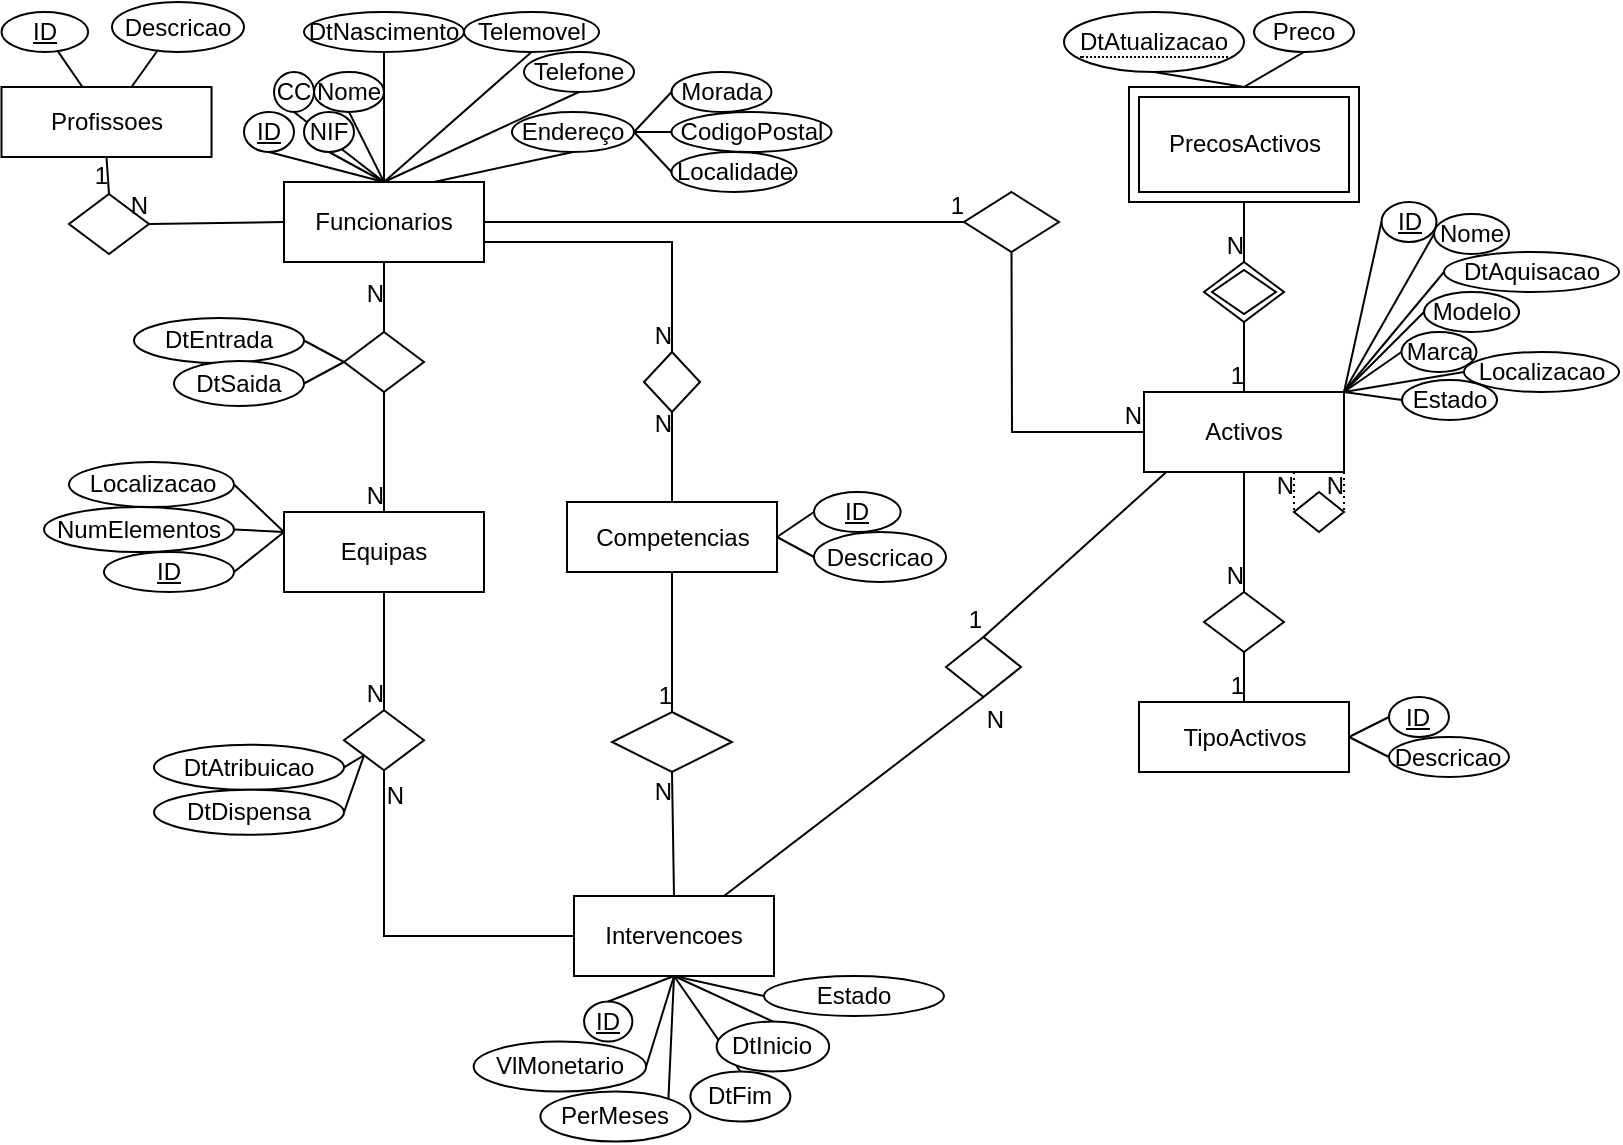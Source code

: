<mxfile>
    <diagram id="-QuaU2I3eOpg4E4MXZqt" name="Page-1">
        <mxGraphModel dx="1061" dy="722" grid="1" gridSize="10" guides="1" tooltips="1" connect="1" arrows="1" fold="1" page="1" pageScale="1" pageWidth="850" pageHeight="1100" math="0" shadow="0">
            <root>
                <mxCell id="0"/>
                <mxCell id="1" parent="0"/>
                <mxCell id="3rqoDeQiqfZfBrHeeUxg-1" value="PrecosActivos" style="shape=ext;margin=3;double=1;whiteSpace=wrap;html=1;align=center;" parent="1" vertex="1">
                    <mxGeometry x="582.5" y="57.5" width="115" height="57.5" as="geometry"/>
                </mxCell>
                <mxCell id="3rqoDeQiqfZfBrHeeUxg-9" value="" style="shape=rhombus;double=1;perimeter=rhombusPerimeter;whiteSpace=wrap;html=1;align=center;" parent="1" vertex="1">
                    <mxGeometry x="620" y="145" width="40" height="30" as="geometry"/>
                </mxCell>
                <mxCell id="3rqoDeQiqfZfBrHeeUxg-12" value="" style="endArrow=none;html=1;rounded=0;entryX=0.5;entryY=0;entryDx=0;entryDy=0;exitX=0.5;exitY=1;exitDx=0;exitDy=0;" parent="1" source="3rqoDeQiqfZfBrHeeUxg-1" target="3rqoDeQiqfZfBrHeeUxg-9" edge="1">
                    <mxGeometry relative="1" as="geometry">
                        <mxPoint x="500" y="130" as="sourcePoint"/>
                        <mxPoint x="590" y="130" as="targetPoint"/>
                    </mxGeometry>
                </mxCell>
                <mxCell id="3rqoDeQiqfZfBrHeeUxg-13" value="N" style="resizable=0;html=1;align=right;verticalAlign=bottom;" parent="3rqoDeQiqfZfBrHeeUxg-12" connectable="0" vertex="1">
                    <mxGeometry x="1" relative="1" as="geometry"/>
                </mxCell>
                <mxCell id="3rqoDeQiqfZfBrHeeUxg-14" value="Activos" style="whiteSpace=wrap;html=1;align=center;" parent="1" vertex="1">
                    <mxGeometry x="590" y="210.0" width="100" height="40" as="geometry"/>
                </mxCell>
                <mxCell id="3rqoDeQiqfZfBrHeeUxg-19" value="" style="endArrow=none;html=1;rounded=0;exitX=0.5;exitY=1;exitDx=0;exitDy=0;entryX=0.5;entryY=0;entryDx=0;entryDy=0;" parent="1" source="3rqoDeQiqfZfBrHeeUxg-9" target="3rqoDeQiqfZfBrHeeUxg-14" edge="1">
                    <mxGeometry relative="1" as="geometry">
                        <mxPoint x="930" y="130" as="sourcePoint"/>
                        <mxPoint x="680" y="170" as="targetPoint"/>
                    </mxGeometry>
                </mxCell>
                <mxCell id="3rqoDeQiqfZfBrHeeUxg-20" value="1" style="resizable=0;html=1;align=right;verticalAlign=bottom;" parent="3rqoDeQiqfZfBrHeeUxg-19" connectable="0" vertex="1">
                    <mxGeometry x="1" relative="1" as="geometry"/>
                </mxCell>
                <mxCell id="3rqoDeQiqfZfBrHeeUxg-23" value="" style="endArrow=none;html=1;rounded=0;dashed=1;dashPattern=1 2;exitX=1;exitY=1;exitDx=0;exitDy=0;entryX=1;entryY=0.5;entryDx=0;entryDy=0;" parent="1" source="3rqoDeQiqfZfBrHeeUxg-14" target="3rqoDeQiqfZfBrHeeUxg-29" edge="1">
                    <mxGeometry relative="1" as="geometry">
                        <mxPoint x="360" y="-20" as="sourcePoint"/>
                        <mxPoint x="365" y="-10" as="targetPoint"/>
                        <Array as="points"/>
                    </mxGeometry>
                </mxCell>
                <mxCell id="3rqoDeQiqfZfBrHeeUxg-24" value="N" style="resizable=0;html=1;align=right;verticalAlign=bottom;" parent="3rqoDeQiqfZfBrHeeUxg-23" connectable="0" vertex="1">
                    <mxGeometry x="1" relative="1" as="geometry">
                        <mxPoint y="-5" as="offset"/>
                    </mxGeometry>
                </mxCell>
                <mxCell id="3rqoDeQiqfZfBrHeeUxg-27" value="" style="endArrow=none;html=1;rounded=0;dashed=1;dashPattern=1 2;entryX=0;entryY=0.5;entryDx=0;entryDy=0;exitX=0.75;exitY=1;exitDx=0;exitDy=0;" parent="1" source="3rqoDeQiqfZfBrHeeUxg-14" target="3rqoDeQiqfZfBrHeeUxg-29" edge="1">
                    <mxGeometry relative="1" as="geometry">
                        <mxPoint x="650" y="251" as="sourcePoint"/>
                        <mxPoint x="315" y="-10" as="targetPoint"/>
                        <Array as="points"/>
                    </mxGeometry>
                </mxCell>
                <mxCell id="3rqoDeQiqfZfBrHeeUxg-28" value="N" style="resizable=0;html=1;align=right;verticalAlign=bottom;" parent="3rqoDeQiqfZfBrHeeUxg-27" connectable="0" vertex="1">
                    <mxGeometry x="1" relative="1" as="geometry">
                        <mxPoint y="-5" as="offset"/>
                    </mxGeometry>
                </mxCell>
                <mxCell id="3rqoDeQiqfZfBrHeeUxg-29" value="" style="shape=rhombus;perimeter=rhombusPerimeter;whiteSpace=wrap;html=1;align=center;" parent="1" vertex="1">
                    <mxGeometry x="665" y="260" width="25" height="20" as="geometry"/>
                </mxCell>
                <mxCell id="3rqoDeQiqfZfBrHeeUxg-35" value="Intervencoes" style="whiteSpace=wrap;html=1;align=center;" parent="1" vertex="1">
                    <mxGeometry x="305" y="462" width="100" height="40" as="geometry"/>
                </mxCell>
                <mxCell id="3rqoDeQiqfZfBrHeeUxg-36" value="Funcionarios" style="whiteSpace=wrap;html=1;align=center;" parent="1" vertex="1">
                    <mxGeometry x="160" y="105" width="100" height="40" as="geometry"/>
                </mxCell>
                <mxCell id="3rqoDeQiqfZfBrHeeUxg-40" value="Equipas" style="whiteSpace=wrap;html=1;align=center;" parent="1" vertex="1">
                    <mxGeometry x="160" y="270.0" width="100" height="40" as="geometry"/>
                </mxCell>
                <mxCell id="3rqoDeQiqfZfBrHeeUxg-45" value="" style="shape=rhombus;perimeter=rhombusPerimeter;whiteSpace=wrap;html=1;align=center;" parent="1" vertex="1">
                    <mxGeometry x="500" y="110" width="47.5" height="30" as="geometry"/>
                </mxCell>
                <mxCell id="3rqoDeQiqfZfBrHeeUxg-48" value="" style="shape=rhombus;perimeter=rhombusPerimeter;whiteSpace=wrap;html=1;align=center;" parent="1" vertex="1">
                    <mxGeometry x="491.0" y="332.5" width="37.5" height="30" as="geometry"/>
                </mxCell>
                <mxCell id="3rqoDeQiqfZfBrHeeUxg-56" value="" style="endArrow=none;html=1;rounded=0;entryX=0;entryY=0.5;entryDx=0;entryDy=0;exitX=0.5;exitY=1;exitDx=0;exitDy=0;" parent="1" source="3rqoDeQiqfZfBrHeeUxg-45" target="3rqoDeQiqfZfBrHeeUxg-14" edge="1">
                    <mxGeometry relative="1" as="geometry">
                        <mxPoint x="534" y="170" as="sourcePoint"/>
                        <mxPoint x="320" y="130" as="targetPoint"/>
                        <Array as="points">
                            <mxPoint x="524" y="230"/>
                        </Array>
                    </mxGeometry>
                </mxCell>
                <mxCell id="3rqoDeQiqfZfBrHeeUxg-57" value="N" style="resizable=0;html=1;align=right;verticalAlign=bottom;" parent="3rqoDeQiqfZfBrHeeUxg-56" connectable="0" vertex="1">
                    <mxGeometry x="1" relative="1" as="geometry"/>
                </mxCell>
                <mxCell id="3rqoDeQiqfZfBrHeeUxg-58" value="" style="endArrow=none;html=1;rounded=0;exitX=1;exitY=0.5;exitDx=0;exitDy=0;entryX=0;entryY=0.5;entryDx=0;entryDy=0;" parent="1" source="3rqoDeQiqfZfBrHeeUxg-36" target="3rqoDeQiqfZfBrHeeUxg-45" edge="1">
                    <mxGeometry relative="1" as="geometry">
                        <mxPoint x="490" y="230" as="sourcePoint"/>
                        <mxPoint x="580" y="290" as="targetPoint"/>
                        <Array as="points">
                            <mxPoint x="434" y="125"/>
                        </Array>
                    </mxGeometry>
                </mxCell>
                <mxCell id="3rqoDeQiqfZfBrHeeUxg-59" value="1" style="resizable=0;html=1;align=right;verticalAlign=bottom;" parent="3rqoDeQiqfZfBrHeeUxg-58" connectable="0" vertex="1">
                    <mxGeometry x="1" relative="1" as="geometry"/>
                </mxCell>
                <mxCell id="3rqoDeQiqfZfBrHeeUxg-60" value="" style="endArrow=none;html=1;rounded=0;entryX=0.5;entryY=0;entryDx=0;entryDy=0;exitX=0.112;exitY=0.999;exitDx=0;exitDy=0;exitPerimeter=0;" parent="1" source="3rqoDeQiqfZfBrHeeUxg-14" target="3rqoDeQiqfZfBrHeeUxg-48" edge="1">
                    <mxGeometry relative="1" as="geometry">
                        <mxPoint x="602" y="251" as="sourcePoint"/>
                        <mxPoint x="290" y="150" as="targetPoint"/>
                    </mxGeometry>
                </mxCell>
                <mxCell id="3rqoDeQiqfZfBrHeeUxg-61" value="1" style="resizable=0;html=1;align=right;verticalAlign=bottom;" parent="3rqoDeQiqfZfBrHeeUxg-60" connectable="0" vertex="1">
                    <mxGeometry x="1" relative="1" as="geometry"/>
                </mxCell>
                <mxCell id="3rqoDeQiqfZfBrHeeUxg-83" value="" style="shape=rhombus;perimeter=rhombusPerimeter;whiteSpace=wrap;html=1;align=center;" parent="1" vertex="1">
                    <mxGeometry x="324.0" y="370.0" width="60" height="30" as="geometry"/>
                </mxCell>
                <mxCell id="3rqoDeQiqfZfBrHeeUxg-86" value="" style="endArrow=none;html=1;rounded=0;entryX=0.5;entryY=1;entryDx=0;entryDy=0;exitX=0.5;exitY=0;exitDx=0;exitDy=0;" parent="1" source="3rqoDeQiqfZfBrHeeUxg-35" target="3rqoDeQiqfZfBrHeeUxg-83" edge="1">
                    <mxGeometry relative="1" as="geometry">
                        <mxPoint x="700" y="295.0" as="sourcePoint"/>
                        <mxPoint x="790" y="185.0" as="targetPoint"/>
                        <Array as="points"/>
                    </mxGeometry>
                </mxCell>
                <mxCell id="3rqoDeQiqfZfBrHeeUxg-87" value="N" style="resizable=0;html=1;align=right;verticalAlign=bottom;" parent="3rqoDeQiqfZfBrHeeUxg-86" connectable="0" vertex="1">
                    <mxGeometry x="1" relative="1" as="geometry">
                        <mxPoint y="18" as="offset"/>
                    </mxGeometry>
                </mxCell>
                <mxCell id="3rqoDeQiqfZfBrHeeUxg-88" value="" style="endArrow=none;html=1;rounded=0;exitX=0.5;exitY=1;exitDx=0;exitDy=0;entryX=0.5;entryY=0;entryDx=0;entryDy=0;" parent="1" source="cXVS1_0L-VFArpp06NCw-39" target="3rqoDeQiqfZfBrHeeUxg-83" edge="1">
                    <mxGeometry relative="1" as="geometry">
                        <mxPoint x="993.57" y="417.72" as="sourcePoint"/>
                        <mxPoint x="413.49" y="545.72" as="targetPoint"/>
                    </mxGeometry>
                </mxCell>
                <mxCell id="3rqoDeQiqfZfBrHeeUxg-89" value="1" style="resizable=0;html=1;align=right;verticalAlign=bottom;" parent="3rqoDeQiqfZfBrHeeUxg-88" connectable="0" vertex="1">
                    <mxGeometry x="1" relative="1" as="geometry"/>
                </mxCell>
                <mxCell id="3rqoDeQiqfZfBrHeeUxg-92" value="" style="shape=rhombus;perimeter=rhombusPerimeter;whiteSpace=wrap;html=1;align=center;" parent="1" vertex="1">
                    <mxGeometry x="190" y="369.15" width="40" height="30" as="geometry"/>
                </mxCell>
                <mxCell id="3rqoDeQiqfZfBrHeeUxg-93" value="" style="endArrow=none;html=1;rounded=0;exitX=0;exitY=0.5;exitDx=0;exitDy=0;entryX=0.5;entryY=1;entryDx=0;entryDy=0;" parent="1" source="3rqoDeQiqfZfBrHeeUxg-35" target="3rqoDeQiqfZfBrHeeUxg-92" edge="1">
                    <mxGeometry relative="1" as="geometry">
                        <mxPoint x="618.82" y="403" as="sourcePoint"/>
                        <mxPoint x="208.82" y="522.76" as="targetPoint"/>
                        <Array as="points">
                            <mxPoint x="210" y="482"/>
                        </Array>
                    </mxGeometry>
                </mxCell>
                <mxCell id="3rqoDeQiqfZfBrHeeUxg-94" value="N" style="resizable=0;html=1;align=right;verticalAlign=bottom;direction=south;" parent="3rqoDeQiqfZfBrHeeUxg-93" connectable="0" vertex="1">
                    <mxGeometry x="1" relative="1" as="geometry">
                        <mxPoint x="10" y="21" as="offset"/>
                    </mxGeometry>
                </mxCell>
                <mxCell id="3rqoDeQiqfZfBrHeeUxg-96" value="" style="endArrow=none;html=1;rounded=0;entryX=0.5;entryY=0;entryDx=0;entryDy=0;exitX=0.5;exitY=1;exitDx=0;exitDy=0;" parent="1" source="3rqoDeQiqfZfBrHeeUxg-40" target="3rqoDeQiqfZfBrHeeUxg-92" edge="1">
                    <mxGeometry relative="1" as="geometry">
                        <mxPoint x="645" y="460.0" as="sourcePoint"/>
                        <mxPoint x="605" y="460.0" as="targetPoint"/>
                    </mxGeometry>
                </mxCell>
                <mxCell id="3rqoDeQiqfZfBrHeeUxg-97" value="N" style="resizable=0;html=1;align=right;verticalAlign=bottom;" parent="3rqoDeQiqfZfBrHeeUxg-96" connectable="0" vertex="1">
                    <mxGeometry x="1" relative="1" as="geometry"/>
                </mxCell>
                <mxCell id="3rqoDeQiqfZfBrHeeUxg-110" value="Preco" style="ellipse;whiteSpace=wrap;html=1;align=center;" parent="1" vertex="1">
                    <mxGeometry x="645" y="20" width="50" height="20" as="geometry"/>
                </mxCell>
                <mxCell id="3rqoDeQiqfZfBrHeeUxg-111" value="&lt;span style=&quot;border-bottom: 1px dotted&quot;&gt;DtAtualizacao&lt;br&gt;&lt;/span&gt;" style="ellipse;whiteSpace=wrap;html=1;align=center;" parent="1" vertex="1">
                    <mxGeometry x="550" y="20" width="90" height="30" as="geometry"/>
                </mxCell>
                <mxCell id="3rqoDeQiqfZfBrHeeUxg-116" value="" style="endArrow=none;html=1;rounded=0;exitX=0.5;exitY=1;exitDx=0;exitDy=0;entryX=0.5;entryY=0;entryDx=0;entryDy=0;" parent="1" source="3rqoDeQiqfZfBrHeeUxg-111" target="3rqoDeQiqfZfBrHeeUxg-1" edge="1">
                    <mxGeometry relative="1" as="geometry">
                        <mxPoint x="530" y="90" as="sourcePoint"/>
                        <mxPoint x="690" y="90" as="targetPoint"/>
                    </mxGeometry>
                </mxCell>
                <mxCell id="3rqoDeQiqfZfBrHeeUxg-117" value="" style="endArrow=none;html=1;rounded=0;exitX=0.5;exitY=1;exitDx=0;exitDy=0;entryX=0.5;entryY=0;entryDx=0;entryDy=0;" parent="1" source="3rqoDeQiqfZfBrHeeUxg-110" target="3rqoDeQiqfZfBrHeeUxg-1" edge="1">
                    <mxGeometry relative="1" as="geometry">
                        <mxPoint x="622.5" y="30" as="sourcePoint"/>
                        <mxPoint x="650" y="67.5" as="targetPoint"/>
                    </mxGeometry>
                </mxCell>
                <mxCell id="3rqoDeQiqfZfBrHeeUxg-118" value="ID" style="ellipse;whiteSpace=wrap;html=1;align=center;fontStyle=4;" parent="1" vertex="1">
                    <mxGeometry x="708.74" y="115" width="27.52" height="20" as="geometry"/>
                </mxCell>
                <mxCell id="3rqoDeQiqfZfBrHeeUxg-119" value="Nome" style="ellipse;whiteSpace=wrap;html=1;align=center;" parent="1" vertex="1">
                    <mxGeometry x="735" y="121" width="37.52" height="20" as="geometry"/>
                </mxCell>
                <mxCell id="3rqoDeQiqfZfBrHeeUxg-123" value="ID" style="ellipse;whiteSpace=wrap;html=1;align=center;fontStyle=4;" parent="1" vertex="1">
                    <mxGeometry x="70" y="290" width="65" height="20" as="geometry"/>
                </mxCell>
                <mxCell id="3rqoDeQiqfZfBrHeeUxg-125" value="DtFim" style="ellipse;whiteSpace=wrap;html=1;align=center;" parent="1" vertex="1">
                    <mxGeometry x="363.2" y="549.76" width="49.98" height="25" as="geometry"/>
                </mxCell>
                <mxCell id="3rqoDeQiqfZfBrHeeUxg-129" value="" style="endArrow=none;html=1;rounded=0;exitX=0;exitY=0.25;exitDx=0;exitDy=0;entryX=1;entryY=0.5;entryDx=0;entryDy=0;" parent="1" source="3rqoDeQiqfZfBrHeeUxg-40" target="3rqoDeQiqfZfBrHeeUxg-123" edge="1">
                    <mxGeometry relative="1" as="geometry">
                        <mxPoint x="717.5" y="-96.25" as="sourcePoint"/>
                        <mxPoint x="690" y="-58.75" as="targetPoint"/>
                    </mxGeometry>
                </mxCell>
                <mxCell id="3rqoDeQiqfZfBrHeeUxg-131" value="" style="endArrow=none;html=1;rounded=0;exitX=0.5;exitY=0;exitDx=0;exitDy=0;entryX=0.5;entryY=1;entryDx=0;entryDy=0;" parent="1" source="3rqoDeQiqfZfBrHeeUxg-125" target="3rqoDeQiqfZfBrHeeUxg-35" edge="1">
                    <mxGeometry relative="1" as="geometry">
                        <mxPoint x="516.32" y="335" as="sourcePoint"/>
                        <mxPoint x="533.82" y="370" as="targetPoint"/>
                    </mxGeometry>
                </mxCell>
                <mxCell id="3rqoDeQiqfZfBrHeeUxg-132" value="PerMeses" style="ellipse;whiteSpace=wrap;html=1;align=center;" parent="1" vertex="1">
                    <mxGeometry x="288.2" y="559.76" width="75" height="25" as="geometry"/>
                </mxCell>
                <mxCell id="3rqoDeQiqfZfBrHeeUxg-133" value="" style="endArrow=none;html=1;rounded=0;exitX=0.5;exitY=1;exitDx=0;exitDy=0;entryX=1;entryY=0;entryDx=0;entryDy=0;" parent="1" source="3rqoDeQiqfZfBrHeeUxg-35" target="3rqoDeQiqfZfBrHeeUxg-132" edge="1">
                    <mxGeometry relative="1" as="geometry">
                        <mxPoint x="433.82" y="512.5" as="sourcePoint"/>
                        <mxPoint x="433.82" y="527.5" as="targetPoint"/>
                    </mxGeometry>
                </mxCell>
                <mxCell id="3rqoDeQiqfZfBrHeeUxg-134" value="" style="endArrow=none;html=1;rounded=0;exitX=0.5;exitY=1;exitDx=0;exitDy=0;entryX=0.5;entryY=0;entryDx=0;entryDy=0;" parent="1" source="cXVS1_0L-VFArpp06NCw-42" target="3rqoDeQiqfZfBrHeeUxg-36" edge="1">
                    <mxGeometry relative="1" as="geometry">
                        <mxPoint x="-60" y="140" as="sourcePoint"/>
                        <mxPoint x="210" y="110" as="targetPoint"/>
                    </mxGeometry>
                </mxCell>
                <mxCell id="3rqoDeQiqfZfBrHeeUxg-136" value="" style="endArrow=none;html=1;rounded=0;exitX=0;exitY=0.5;exitDx=0;exitDy=0;entryX=1;entryY=0;entryDx=0;entryDy=0;" parent="1" source="3rqoDeQiqfZfBrHeeUxg-118" target="3rqoDeQiqfZfBrHeeUxg-14" edge="1">
                    <mxGeometry relative="1" as="geometry">
                        <mxPoint x="581.25" y="407.5" as="sourcePoint"/>
                        <mxPoint x="535" y="445" as="targetPoint"/>
                    </mxGeometry>
                </mxCell>
                <mxCell id="3rqoDeQiqfZfBrHeeUxg-137" value="" style="endArrow=none;html=1;rounded=0;exitX=0;exitY=0.5;exitDx=0;exitDy=0;entryX=1;entryY=0;entryDx=0;entryDy=0;" parent="1" source="3rqoDeQiqfZfBrHeeUxg-119" target="3rqoDeQiqfZfBrHeeUxg-14" edge="1">
                    <mxGeometry relative="1" as="geometry">
                        <mxPoint x="790.0" y="165" as="sourcePoint"/>
                        <mxPoint x="700" y="240" as="targetPoint"/>
                    </mxGeometry>
                </mxCell>
                <mxCell id="3rqoDeQiqfZfBrHeeUxg-138" value="DtAquisacao" style="ellipse;whiteSpace=wrap;html=1;align=center;" parent="1" vertex="1">
                    <mxGeometry x="740" y="140" width="87.52" height="20" as="geometry"/>
                </mxCell>
                <mxCell id="3rqoDeQiqfZfBrHeeUxg-139" value="Estado" style="ellipse;whiteSpace=wrap;html=1;align=center;" parent="1" vertex="1">
                    <mxGeometry x="719" y="204" width="47.52" height="20" as="geometry"/>
                </mxCell>
                <mxCell id="3rqoDeQiqfZfBrHeeUxg-140" value="Marca" style="ellipse;whiteSpace=wrap;html=1;align=center;" parent="1" vertex="1">
                    <mxGeometry x="718.72" y="180" width="37.52" height="20" as="geometry"/>
                </mxCell>
                <mxCell id="3rqoDeQiqfZfBrHeeUxg-141" value="Modelo" style="ellipse;whiteSpace=wrap;html=1;align=center;" parent="1" vertex="1">
                    <mxGeometry x="730" y="160" width="47.52" height="20" as="geometry"/>
                </mxCell>
                <mxCell id="3rqoDeQiqfZfBrHeeUxg-142" value="Localizacao" style="ellipse;whiteSpace=wrap;html=1;align=center;" parent="1" vertex="1">
                    <mxGeometry x="750" y="190" width="77.52" height="20" as="geometry"/>
                </mxCell>
                <mxCell id="3rqoDeQiqfZfBrHeeUxg-143" value="" style="endArrow=none;html=1;rounded=0;exitX=0;exitY=0.5;exitDx=0;exitDy=0;entryX=1;entryY=0;entryDx=0;entryDy=0;" parent="1" source="3rqoDeQiqfZfBrHeeUxg-138" target="3rqoDeQiqfZfBrHeeUxg-14" edge="1">
                    <mxGeometry relative="1" as="geometry">
                        <mxPoint x="750.04" y="175" as="sourcePoint"/>
                        <mxPoint x="700" y="240" as="targetPoint"/>
                    </mxGeometry>
                </mxCell>
                <mxCell id="3rqoDeQiqfZfBrHeeUxg-145" value="" style="endArrow=none;html=1;rounded=0;exitX=0;exitY=0.5;exitDx=0;exitDy=0;entryX=1;entryY=0;entryDx=0;entryDy=0;" parent="1" source="3rqoDeQiqfZfBrHeeUxg-140" target="3rqoDeQiqfZfBrHeeUxg-14" edge="1">
                    <mxGeometry relative="1" as="geometry">
                        <mxPoint x="750" y="210" as="sourcePoint"/>
                        <mxPoint x="700" y="240" as="targetPoint"/>
                    </mxGeometry>
                </mxCell>
                <mxCell id="3rqoDeQiqfZfBrHeeUxg-147" value="" style="endArrow=none;html=1;rounded=0;exitX=0;exitY=0.5;exitDx=0;exitDy=0;entryX=1;entryY=0;entryDx=0;entryDy=0;" parent="1" source="3rqoDeQiqfZfBrHeeUxg-141" target="3rqoDeQiqfZfBrHeeUxg-14" edge="1">
                    <mxGeometry relative="1" as="geometry">
                        <mxPoint x="750.04" y="230" as="sourcePoint"/>
                        <mxPoint x="700" y="240" as="targetPoint"/>
                    </mxGeometry>
                </mxCell>
                <mxCell id="3rqoDeQiqfZfBrHeeUxg-148" value="" style="endArrow=none;html=1;rounded=0;entryX=1;entryY=0;entryDx=0;entryDy=0;exitX=0;exitY=0.5;exitDx=0;exitDy=0;" parent="1" source="3rqoDeQiqfZfBrHeeUxg-142" target="3rqoDeQiqfZfBrHeeUxg-14" edge="1">
                    <mxGeometry relative="1" as="geometry">
                        <mxPoint x="740" y="260" as="sourcePoint"/>
                        <mxPoint x="700" y="240" as="targetPoint"/>
                    </mxGeometry>
                </mxCell>
                <mxCell id="3rqoDeQiqfZfBrHeeUxg-152" value="NIF" style="ellipse;whiteSpace=wrap;html=1;align=center;" parent="1" vertex="1">
                    <mxGeometry x="170" y="70" width="25" height="20" as="geometry"/>
                </mxCell>
                <mxCell id="3rqoDeQiqfZfBrHeeUxg-153" value="Nome" style="ellipse;whiteSpace=wrap;html=1;align=center;" parent="1" vertex="1">
                    <mxGeometry x="175" y="50" width="35" height="20" as="geometry"/>
                </mxCell>
                <mxCell id="3rqoDeQiqfZfBrHeeUxg-154" value="DtNascimento" style="ellipse;whiteSpace=wrap;html=1;align=center;" parent="1" vertex="1">
                    <mxGeometry x="170" y="20" width="80" height="20" as="geometry"/>
                </mxCell>
                <mxCell id="3rqoDeQiqfZfBrHeeUxg-155" value="Morada" style="ellipse;whiteSpace=wrap;html=1;align=center;" parent="1" vertex="1">
                    <mxGeometry x="353.75" y="50" width="50" height="20" as="geometry"/>
                </mxCell>
                <mxCell id="3rqoDeQiqfZfBrHeeUxg-156" value="CodigoPostal" style="ellipse;whiteSpace=wrap;html=1;align=center;" parent="1" vertex="1">
                    <mxGeometry x="353.75" y="70" width="80" height="20" as="geometry"/>
                </mxCell>
                <mxCell id="3rqoDeQiqfZfBrHeeUxg-157" value="Localidade" style="ellipse;whiteSpace=wrap;html=1;align=center;" parent="1" vertex="1">
                    <mxGeometry x="353.75" y="90" width="62.5" height="20" as="geometry"/>
                </mxCell>
                <mxCell id="3rqoDeQiqfZfBrHeeUxg-159" value="Telefone" style="ellipse;whiteSpace=wrap;html=1;align=center;" parent="1" vertex="1">
                    <mxGeometry x="280" y="40" width="55" height="20" as="geometry"/>
                </mxCell>
                <mxCell id="3rqoDeQiqfZfBrHeeUxg-160" value="Telemovel" style="ellipse;whiteSpace=wrap;html=1;align=center;" parent="1" vertex="1">
                    <mxGeometry x="250" y="20" width="67.5" height="20" as="geometry"/>
                </mxCell>
                <mxCell id="3rqoDeQiqfZfBrHeeUxg-161" value="" style="endArrow=none;html=1;rounded=0;exitX=0.5;exitY=1;exitDx=0;exitDy=0;entryX=0.5;entryY=0;entryDx=0;entryDy=0;" parent="1" source="3rqoDeQiqfZfBrHeeUxg-152" target="3rqoDeQiqfZfBrHeeUxg-36" edge="1">
                    <mxGeometry relative="1" as="geometry">
                        <mxPoint x="-50" y="160" as="sourcePoint"/>
                        <mxPoint x="30" y="230" as="targetPoint"/>
                    </mxGeometry>
                </mxCell>
                <mxCell id="3rqoDeQiqfZfBrHeeUxg-162" value="" style="endArrow=none;html=1;rounded=0;exitX=0.5;exitY=1;exitDx=0;exitDy=0;entryX=0.5;entryY=0;entryDx=0;entryDy=0;" parent="1" source="3rqoDeQiqfZfBrHeeUxg-153" target="3rqoDeQiqfZfBrHeeUxg-36" edge="1">
                    <mxGeometry relative="1" as="geometry">
                        <mxPoint x="-50" y="180" as="sourcePoint"/>
                        <mxPoint x="40" y="240" as="targetPoint"/>
                    </mxGeometry>
                </mxCell>
                <mxCell id="3rqoDeQiqfZfBrHeeUxg-164" value="" style="endArrow=none;html=1;rounded=0;exitX=0;exitY=0.5;exitDx=0;exitDy=0;entryX=1;entryY=0.5;entryDx=0;entryDy=0;" parent="1" source="3rqoDeQiqfZfBrHeeUxg-155" target="26UziNUqNVUWN8RB3shb-3" edge="1">
                    <mxGeometry relative="1" as="geometry">
                        <mxPoint x="476.25" y="90" as="sourcePoint"/>
                        <mxPoint x="426.25" y="110" as="targetPoint"/>
                    </mxGeometry>
                </mxCell>
                <mxCell id="3rqoDeQiqfZfBrHeeUxg-165" value="" style="endArrow=none;html=1;rounded=0;exitX=0;exitY=0.5;exitDx=0;exitDy=0;entryX=1;entryY=0.5;entryDx=0;entryDy=0;" parent="1" source="3rqoDeQiqfZfBrHeeUxg-157" target="26UziNUqNVUWN8RB3shb-3" edge="1">
                    <mxGeometry relative="1" as="geometry">
                        <mxPoint x="466.25" y="140" as="sourcePoint"/>
                        <mxPoint x="426.25" y="130" as="targetPoint"/>
                    </mxGeometry>
                </mxCell>
                <mxCell id="3rqoDeQiqfZfBrHeeUxg-167" value="" style="endArrow=none;html=1;rounded=0;exitX=0;exitY=0.5;exitDx=0;exitDy=0;entryX=1;entryY=0.5;entryDx=0;entryDy=0;" parent="1" source="3rqoDeQiqfZfBrHeeUxg-156" target="26UziNUqNVUWN8RB3shb-3" edge="1">
                    <mxGeometry relative="1" as="geometry">
                        <mxPoint x="476.25" y="150" as="sourcePoint"/>
                        <mxPoint x="426.25" y="120" as="targetPoint"/>
                    </mxGeometry>
                </mxCell>
                <mxCell id="3rqoDeQiqfZfBrHeeUxg-169" value="" style="endArrow=none;html=1;rounded=0;entryX=0.5;entryY=0;entryDx=0;entryDy=0;exitX=0.5;exitY=1;exitDx=0;exitDy=0;" parent="1" source="3rqoDeQiqfZfBrHeeUxg-159" target="3rqoDeQiqfZfBrHeeUxg-36" edge="1">
                    <mxGeometry relative="1" as="geometry">
                        <mxPoint x="-50" y="300" as="sourcePoint"/>
                        <mxPoint x="40" y="240" as="targetPoint"/>
                    </mxGeometry>
                </mxCell>
                <mxCell id="3rqoDeQiqfZfBrHeeUxg-170" value="" style="endArrow=none;html=1;rounded=0;entryX=0.5;entryY=0;entryDx=0;entryDy=0;exitX=0.5;exitY=1;exitDx=0;exitDy=0;" parent="1" source="3rqoDeQiqfZfBrHeeUxg-160" target="3rqoDeQiqfZfBrHeeUxg-36" edge="1">
                    <mxGeometry relative="1" as="geometry">
                        <mxPoint x="-50" y="320" as="sourcePoint"/>
                        <mxPoint x="40" y="240" as="targetPoint"/>
                    </mxGeometry>
                </mxCell>
                <mxCell id="cXVS1_0L-VFArpp06NCw-21" value="" style="endArrow=none;html=1;rounded=0;exitX=0;exitY=0.5;exitDx=0;exitDy=0;entryX=0.5;entryY=1;entryDx=0;entryDy=0;" parent="1" source="26UziNUqNVUWN8RB3shb-7" target="3rqoDeQiqfZfBrHeeUxg-35" edge="1">
                    <mxGeometry relative="1" as="geometry">
                        <mxPoint x="929.48" y="350" as="sourcePoint"/>
                        <mxPoint x="678.78" y="479.76" as="targetPoint"/>
                    </mxGeometry>
                </mxCell>
                <mxCell id="cXVS1_0L-VFArpp06NCw-39" value="Competencias" style="whiteSpace=wrap;html=1;align=center;" parent="1" vertex="1">
                    <mxGeometry x="301.5" y="265" width="105" height="35" as="geometry"/>
                </mxCell>
                <mxCell id="cXVS1_0L-VFArpp06NCw-40" value="" style="shape=rhombus;perimeter=rhombusPerimeter;whiteSpace=wrap;html=1;align=center;" parent="1" vertex="1">
                    <mxGeometry x="340" y="190" width="28" height="30" as="geometry"/>
                </mxCell>
                <mxCell id="cXVS1_0L-VFArpp06NCw-41" value="ID" style="ellipse;whiteSpace=wrap;html=1;align=center;fontStyle=4;" parent="1" vertex="1">
                    <mxGeometry x="140" y="70" width="25" height="20" as="geometry"/>
                </mxCell>
                <mxCell id="cXVS1_0L-VFArpp06NCw-42" value="CC" style="ellipse;whiteSpace=wrap;html=1;align=center;" parent="1" vertex="1">
                    <mxGeometry x="155" y="50" width="20" height="20" as="geometry"/>
                </mxCell>
                <mxCell id="cXVS1_0L-VFArpp06NCw-43" value="" style="endArrow=none;html=1;rounded=0;exitX=0.5;exitY=1;exitDx=0;exitDy=0;entryX=0.5;entryY=0;entryDx=0;entryDy=0;" parent="1" source="cXVS1_0L-VFArpp06NCw-41" target="3rqoDeQiqfZfBrHeeUxg-36" edge="1">
                    <mxGeometry relative="1" as="geometry">
                        <mxPoint x="-50" y="150" as="sourcePoint"/>
                        <mxPoint x="40" y="240" as="targetPoint"/>
                    </mxGeometry>
                </mxCell>
                <mxCell id="cXVS1_0L-VFArpp06NCw-44" value="ID" style="ellipse;whiteSpace=wrap;html=1;align=center;fontStyle=4;" parent="1" vertex="1">
                    <mxGeometry x="425" y="260" width="43.33" height="20" as="geometry"/>
                </mxCell>
                <mxCell id="cXVS1_0L-VFArpp06NCw-46" value="Descricao" style="ellipse;whiteSpace=wrap;html=1;align=center;" parent="1" vertex="1">
                    <mxGeometry x="425" y="280" width="66" height="25" as="geometry"/>
                </mxCell>
                <mxCell id="cXVS1_0L-VFArpp06NCw-47" value="" style="endArrow=none;html=1;rounded=0;exitX=0;exitY=0.5;exitDx=0;exitDy=0;entryX=1;entryY=0.5;entryDx=0;entryDy=0;" parent="1" source="cXVS1_0L-VFArpp06NCw-44" target="cXVS1_0L-VFArpp06NCw-39" edge="1">
                    <mxGeometry relative="1" as="geometry">
                        <mxPoint x="599.99" y="175.22" as="sourcePoint"/>
                        <mxPoint x="599.99" y="190.22" as="targetPoint"/>
                    </mxGeometry>
                </mxCell>
                <mxCell id="cXVS1_0L-VFArpp06NCw-48" value="" style="endArrow=none;html=1;rounded=0;exitX=0;exitY=0.5;exitDx=0;exitDy=0;entryX=1;entryY=0.5;entryDx=0;entryDy=0;" parent="1" source="cXVS1_0L-VFArpp06NCw-46" target="cXVS1_0L-VFArpp06NCw-39" edge="1">
                    <mxGeometry relative="1" as="geometry">
                        <mxPoint x="327.49" y="355.22" as="sourcePoint"/>
                        <mxPoint x="364.99" y="310.22" as="targetPoint"/>
                    </mxGeometry>
                </mxCell>
                <mxCell id="cXVS1_0L-VFArpp06NCw-49" value="" style="endArrow=none;html=1;rounded=0;entryX=0.5;entryY=0;entryDx=0;entryDy=0;exitX=1;exitY=0.75;exitDx=0;exitDy=0;" parent="1" source="3rqoDeQiqfZfBrHeeUxg-36" target="cXVS1_0L-VFArpp06NCw-40" edge="1">
                    <mxGeometry relative="1" as="geometry">
                        <mxPoint x="264" y="140" as="sourcePoint"/>
                        <mxPoint x="230" y="490" as="targetPoint"/>
                        <Array as="points">
                            <mxPoint x="354" y="135"/>
                        </Array>
                    </mxGeometry>
                </mxCell>
                <mxCell id="cXVS1_0L-VFArpp06NCw-50" value="N" style="resizable=0;html=1;align=right;verticalAlign=bottom;" parent="cXVS1_0L-VFArpp06NCw-49" connectable="0" vertex="1">
                    <mxGeometry x="1" relative="1" as="geometry">
                        <mxPoint as="offset"/>
                    </mxGeometry>
                </mxCell>
                <mxCell id="cXVS1_0L-VFArpp06NCw-53" value="NumElementos" style="ellipse;whiteSpace=wrap;html=1;align=center;" parent="1" vertex="1">
                    <mxGeometry x="40" y="267.5" width="95" height="22.5" as="geometry"/>
                </mxCell>
                <mxCell id="cXVS1_0L-VFArpp06NCw-54" value="" style="endArrow=none;html=1;rounded=0;exitX=0;exitY=0.25;exitDx=0;exitDy=0;entryX=1;entryY=0.5;entryDx=0;entryDy=0;" parent="1" source="3rqoDeQiqfZfBrHeeUxg-40" target="cXVS1_0L-VFArpp06NCw-53" edge="1">
                    <mxGeometry relative="1" as="geometry">
                        <mxPoint x="455" y="353.75" as="sourcePoint"/>
                        <mxPoint x="402.5" y="383.75" as="targetPoint"/>
                    </mxGeometry>
                </mxCell>
                <mxCell id="cXVS1_0L-VFArpp06NCw-55" value="Localizacao" style="ellipse;whiteSpace=wrap;html=1;align=center;" parent="1" vertex="1">
                    <mxGeometry x="52.5" y="245" width="82.5" height="22.5" as="geometry"/>
                </mxCell>
                <mxCell id="cXVS1_0L-VFArpp06NCw-56" value="" style="endArrow=none;html=1;rounded=0;entryX=1;entryY=0.5;entryDx=0;entryDy=0;exitX=0;exitY=0.25;exitDx=0;exitDy=0;" parent="1" source="3rqoDeQiqfZfBrHeeUxg-40" target="cXVS1_0L-VFArpp06NCw-55" edge="1">
                    <mxGeometry relative="1" as="geometry">
                        <mxPoint x="445" y="343.75" as="sourcePoint"/>
                        <mxPoint x="511.25" y="381.25" as="targetPoint"/>
                    </mxGeometry>
                </mxCell>
                <mxCell id="cXVS1_0L-VFArpp06NCw-57" value="ID" style="ellipse;whiteSpace=wrap;html=1;align=center;fontStyle=4;" parent="1" vertex="1">
                    <mxGeometry x="310.04" y="514.76" width="24.14" height="20" as="geometry"/>
                </mxCell>
                <mxCell id="cXVS1_0L-VFArpp06NCw-59" value="VlMonetario" style="ellipse;whiteSpace=wrap;html=1;align=center;" parent="1" vertex="1">
                    <mxGeometry x="254.82" y="534.76" width="86.25" height="25" as="geometry"/>
                </mxCell>
                <mxCell id="cXVS1_0L-VFArpp06NCw-62" value="" style="endArrow=none;html=1;rounded=0;exitX=0.5;exitY=0;exitDx=0;exitDy=0;entryX=0.5;entryY=1;entryDx=0;entryDy=0;" parent="1" source="cXVS1_0L-VFArpp06NCw-57" target="3rqoDeQiqfZfBrHeeUxg-35" edge="1">
                    <mxGeometry relative="1" as="geometry">
                        <mxPoint x="1106.32" y="355" as="sourcePoint"/>
                        <mxPoint x="1058.86" y="385.0" as="targetPoint"/>
                    </mxGeometry>
                </mxCell>
                <mxCell id="cXVS1_0L-VFArpp06NCw-63" value="" style="endArrow=none;html=1;rounded=0;exitX=1;exitY=0.5;exitDx=0;exitDy=0;entryX=0.5;entryY=1;entryDx=0;entryDy=0;" parent="1" source="cXVS1_0L-VFArpp06NCw-59" target="3rqoDeQiqfZfBrHeeUxg-35" edge="1">
                    <mxGeometry relative="1" as="geometry">
                        <mxPoint x="743.82" y="305" as="sourcePoint"/>
                        <mxPoint x="673.82" y="365" as="targetPoint"/>
                    </mxGeometry>
                </mxCell>
                <mxCell id="cXVS1_0L-VFArpp06NCw-64" value="DtInicio" style="ellipse;whiteSpace=wrap;html=1;align=center;" parent="1" vertex="1">
                    <mxGeometry x="376.32" y="524.76" width="56.25" height="25" as="geometry"/>
                </mxCell>
                <mxCell id="cXVS1_0L-VFArpp06NCw-65" value="" style="endArrow=none;html=1;rounded=0;exitX=0.5;exitY=0;exitDx=0;exitDy=0;entryX=0.5;entryY=1;entryDx=0;entryDy=0;" parent="1" source="cXVS1_0L-VFArpp06NCw-64" target="3rqoDeQiqfZfBrHeeUxg-35" edge="1">
                    <mxGeometry relative="1" as="geometry">
                        <mxPoint x="801.945" y="280" as="sourcePoint"/>
                        <mxPoint x="673.82" y="365" as="targetPoint"/>
                    </mxGeometry>
                </mxCell>
                <mxCell id="26UziNUqNVUWN8RB3shb-1" value="" style="endArrow=none;html=1;rounded=0;entryX=0.5;entryY=0;entryDx=0;entryDy=0;" parent="1" source="cXVS1_0L-VFArpp06NCw-40" target="cXVS1_0L-VFArpp06NCw-39" edge="1">
                    <mxGeometry relative="1" as="geometry">
                        <mxPoint x="361.24" y="175" as="sourcePoint"/>
                        <mxPoint x="361.24" y="210" as="targetPoint"/>
                    </mxGeometry>
                </mxCell>
                <mxCell id="26UziNUqNVUWN8RB3shb-2" value="N" style="resizable=0;html=1;align=right;verticalAlign=bottom;" parent="26UziNUqNVUWN8RB3shb-1" connectable="0" vertex="1">
                    <mxGeometry x="1" relative="1" as="geometry">
                        <mxPoint y="-31" as="offset"/>
                    </mxGeometry>
                </mxCell>
                <mxCell id="26UziNUqNVUWN8RB3shb-3" value="Endereço" style="ellipse;whiteSpace=wrap;html=1;" parent="1" vertex="1">
                    <mxGeometry x="274" y="70" width="61" height="20" as="geometry"/>
                </mxCell>
                <mxCell id="26UziNUqNVUWN8RB3shb-5" value="" style="endArrow=none;html=1;rounded=0;exitX=0.5;exitY=1;exitDx=0;exitDy=0;entryX=0.75;entryY=0;entryDx=0;entryDy=0;" parent="1" source="26UziNUqNVUWN8RB3shb-3" target="3rqoDeQiqfZfBrHeeUxg-36" edge="1">
                    <mxGeometry relative="1" as="geometry">
                        <mxPoint x="-30" y="220" as="sourcePoint"/>
                        <mxPoint x="40" y="240" as="targetPoint"/>
                    </mxGeometry>
                </mxCell>
                <mxCell id="26UziNUqNVUWN8RB3shb-7" value="Estado" style="ellipse;whiteSpace=wrap;html=1;align=center;" parent="1" vertex="1">
                    <mxGeometry x="400.0" y="502" width="89.96" height="20" as="geometry"/>
                </mxCell>
                <mxCell id="nF5cd_1LVvKsiRu9TKLO-2" value="" style="endArrow=none;html=1;rounded=0;exitX=0.5;exitY=1;exitDx=0;exitDy=0;entryX=0.5;entryY=0;entryDx=0;entryDy=0;" parent="1" source="3rqoDeQiqfZfBrHeeUxg-154" target="3rqoDeQiqfZfBrHeeUxg-36" edge="1">
                    <mxGeometry relative="1" as="geometry">
                        <mxPoint x="-50" y="200" as="sourcePoint"/>
                        <mxPoint x="190" y="50" as="targetPoint"/>
                    </mxGeometry>
                </mxCell>
                <mxCell id="Uq4hLdQWgpKr5n0dKRvv-3" value="" style="shape=rhombus;perimeter=rhombusPerimeter;whiteSpace=wrap;html=1;align=center;" parent="1" vertex="1">
                    <mxGeometry x="190" y="180" width="40" height="30" as="geometry"/>
                </mxCell>
                <mxCell id="Uq4hLdQWgpKr5n0dKRvv-10" value="" style="endArrow=none;html=1;rounded=0;exitX=0.5;exitY=1;exitDx=0;exitDy=0;entryX=0.5;entryY=0;entryDx=0;entryDy=0;" parent="1" source="3rqoDeQiqfZfBrHeeUxg-36" target="Uq4hLdQWgpKr5n0dKRvv-3" edge="1">
                    <mxGeometry relative="1" as="geometry">
                        <mxPoint x="220" y="530" as="sourcePoint"/>
                        <mxPoint x="240" y="190" as="targetPoint"/>
                    </mxGeometry>
                </mxCell>
                <mxCell id="Uq4hLdQWgpKr5n0dKRvv-11" value="N" style="resizable=0;html=1;align=right;verticalAlign=bottom;" parent="Uq4hLdQWgpKr5n0dKRvv-10" connectable="0" vertex="1">
                    <mxGeometry x="1" relative="1" as="geometry">
                        <mxPoint y="-11" as="offset"/>
                    </mxGeometry>
                </mxCell>
                <mxCell id="Uq4hLdQWgpKr5n0dKRvv-12" value="" style="endArrow=none;html=1;rounded=0;entryX=0.5;entryY=0;entryDx=0;entryDy=0;exitX=0.5;exitY=1;exitDx=0;exitDy=0;" parent="1" source="Uq4hLdQWgpKr5n0dKRvv-3" target="3rqoDeQiqfZfBrHeeUxg-40" edge="1">
                    <mxGeometry relative="1" as="geometry">
                        <mxPoint x="210" y="300" as="sourcePoint"/>
                        <mxPoint x="210" y="340" as="targetPoint"/>
                    </mxGeometry>
                </mxCell>
                <mxCell id="Uq4hLdQWgpKr5n0dKRvv-13" value="N" style="resizable=0;html=1;align=right;verticalAlign=bottom;" parent="Uq4hLdQWgpKr5n0dKRvv-12" connectable="0" vertex="1">
                    <mxGeometry x="1" relative="1" as="geometry">
                        <mxPoint as="offset"/>
                    </mxGeometry>
                </mxCell>
                <mxCell id="Uq4hLdQWgpKr5n0dKRvv-16" style="edgeStyle=orthogonalEdgeStyle;rounded=0;orthogonalLoop=1;jettySize=auto;html=1;exitX=0.5;exitY=1;exitDx=0;exitDy=0;" parent="1" source="3rqoDeQiqfZfBrHeeUxg-92" target="3rqoDeQiqfZfBrHeeUxg-92" edge="1">
                    <mxGeometry relative="1" as="geometry"/>
                </mxCell>
                <mxCell id="Uq4hLdQWgpKr5n0dKRvv-20" value="" style="endArrow=none;html=1;rounded=0;entryX=0.5;entryY=1;entryDx=0;entryDy=0;exitX=0.75;exitY=0;exitDx=0;exitDy=0;" parent="1" source="3rqoDeQiqfZfBrHeeUxg-35" target="3rqoDeQiqfZfBrHeeUxg-48" edge="1">
                    <mxGeometry relative="1" as="geometry">
                        <mxPoint x="364" y="560.24" as="sourcePoint"/>
                        <mxPoint x="364" y="367.5" as="targetPoint"/>
                        <Array as="points"/>
                    </mxGeometry>
                </mxCell>
                <mxCell id="Uq4hLdQWgpKr5n0dKRvv-21" value="N" style="resizable=0;html=1;align=right;verticalAlign=bottom;direction=south;" parent="Uq4hLdQWgpKr5n0dKRvv-20" connectable="0" vertex="1">
                    <mxGeometry x="1" relative="1" as="geometry">
                        <mxPoint x="11" y="20" as="offset"/>
                    </mxGeometry>
                </mxCell>
                <mxCell id="Uq4hLdQWgpKr5n0dKRvv-26" value="TipoActivos" style="whiteSpace=wrap;html=1;align=center;" parent="1" vertex="1">
                    <mxGeometry x="587.5" y="365" width="105" height="35" as="geometry"/>
                </mxCell>
                <mxCell id="Uq4hLdQWgpKr5n0dKRvv-27" value="ID" style="ellipse;whiteSpace=wrap;html=1;align=center;fontStyle=4;" parent="1" vertex="1">
                    <mxGeometry x="712.48" y="362.5" width="30" height="20" as="geometry"/>
                </mxCell>
                <mxCell id="Uq4hLdQWgpKr5n0dKRvv-28" value="Descricao" style="ellipse;whiteSpace=wrap;html=1;align=center;" parent="1" vertex="1">
                    <mxGeometry x="712.48" y="382.5" width="60" height="20" as="geometry"/>
                </mxCell>
                <mxCell id="Uq4hLdQWgpKr5n0dKRvv-29" value="" style="endArrow=none;html=1;rounded=0;exitX=0;exitY=0.5;exitDx=0;exitDy=0;entryX=1;entryY=0.5;entryDx=0;entryDy=0;" parent="1" source="Uq4hLdQWgpKr5n0dKRvv-27" target="Uq4hLdQWgpKr5n0dKRvv-26" edge="1">
                    <mxGeometry relative="1" as="geometry">
                        <mxPoint x="930.99" y="268.97" as="sourcePoint"/>
                        <mxPoint x="930.99" y="283.97" as="targetPoint"/>
                    </mxGeometry>
                </mxCell>
                <mxCell id="Uq4hLdQWgpKr5n0dKRvv-30" value="" style="endArrow=none;html=1;rounded=0;exitX=0;exitY=0.5;exitDx=0;exitDy=0;entryX=1;entryY=0.5;entryDx=0;entryDy=0;" parent="1" source="Uq4hLdQWgpKr5n0dKRvv-28" target="Uq4hLdQWgpKr5n0dKRvv-26" edge="1">
                    <mxGeometry relative="1" as="geometry">
                        <mxPoint x="658.49" y="448.97" as="sourcePoint"/>
                        <mxPoint x="695.99" y="403.97" as="targetPoint"/>
                    </mxGeometry>
                </mxCell>
                <mxCell id="Uq4hLdQWgpKr5n0dKRvv-34" value="" style="shape=rhombus;perimeter=rhombusPerimeter;whiteSpace=wrap;html=1;align=center;" parent="1" vertex="1">
                    <mxGeometry x="620" y="310" width="40" height="30" as="geometry"/>
                </mxCell>
                <mxCell id="Uq4hLdQWgpKr5n0dKRvv-35" value="" style="endArrow=none;html=1;rounded=0;entryX=0.5;entryY=0;entryDx=0;entryDy=0;exitX=0.5;exitY=1;exitDx=0;exitDy=0;" parent="1" source="Uq4hLdQWgpKr5n0dKRvv-34" target="Uq4hLdQWgpKr5n0dKRvv-26" edge="1">
                    <mxGeometry relative="1" as="geometry">
                        <mxPoint x="690" y="350" as="sourcePoint"/>
                        <mxPoint x="640" y="340" as="targetPoint"/>
                    </mxGeometry>
                </mxCell>
                <mxCell id="Uq4hLdQWgpKr5n0dKRvv-36" value="1" style="resizable=0;html=1;align=right;verticalAlign=bottom;" parent="Uq4hLdQWgpKr5n0dKRvv-35" connectable="0" vertex="1">
                    <mxGeometry x="1" relative="1" as="geometry"/>
                </mxCell>
                <mxCell id="Uq4hLdQWgpKr5n0dKRvv-37" value="" style="endArrow=none;html=1;rounded=0;exitX=0.5;exitY=0;exitDx=0;exitDy=0;entryX=0.5;entryY=1;entryDx=0;entryDy=0;" parent="1" source="Uq4hLdQWgpKr5n0dKRvv-34" target="3rqoDeQiqfZfBrHeeUxg-14" edge="1">
                    <mxGeometry relative="1" as="geometry">
                        <mxPoint x="740" y="320" as="sourcePoint"/>
                        <mxPoint x="690" y="290" as="targetPoint"/>
                        <Array as="points"/>
                    </mxGeometry>
                </mxCell>
                <mxCell id="Uq4hLdQWgpKr5n0dKRvv-38" value="N" style="resizable=0;html=1;align=right;verticalAlign=bottom;" parent="Uq4hLdQWgpKr5n0dKRvv-37" connectable="0" vertex="1">
                    <mxGeometry x="1" relative="1" as="geometry">
                        <mxPoint y="60" as="offset"/>
                    </mxGeometry>
                </mxCell>
                <mxCell id="Uq4hLdQWgpKr5n0dKRvv-44" value="" style="endArrow=none;html=1;rounded=0;exitX=0;exitY=0.5;exitDx=0;exitDy=0;entryX=1;entryY=0;entryDx=0;entryDy=0;" parent="1" source="3rqoDeQiqfZfBrHeeUxg-139" target="3rqoDeQiqfZfBrHeeUxg-14" edge="1">
                    <mxGeometry relative="1" as="geometry">
                        <mxPoint x="737.48" y="180" as="sourcePoint"/>
                        <mxPoint x="700" y="220" as="targetPoint"/>
                    </mxGeometry>
                </mxCell>
                <mxCell id="oTDKhkhvOho8Z5VO3IgD-1" value="DtAtribuicao" style="ellipse;whiteSpace=wrap;html=1;align=center;" parent="1" vertex="1">
                    <mxGeometry x="95" y="386.41" width="95" height="22.5" as="geometry"/>
                </mxCell>
                <mxCell id="oTDKhkhvOho8Z5VO3IgD-2" value="" style="endArrow=none;html=1;rounded=0;exitX=0;exitY=1;exitDx=0;exitDy=0;entryX=1;entryY=0.5;entryDx=0;entryDy=0;" parent="1" source="3rqoDeQiqfZfBrHeeUxg-92" target="oTDKhkhvOho8Z5VO3IgD-1" edge="1">
                    <mxGeometry relative="1" as="geometry">
                        <mxPoint x="170" y="275.16" as="sourcePoint"/>
                        <mxPoint x="145" y="295.16" as="targetPoint"/>
                    </mxGeometry>
                </mxCell>
                <mxCell id="2" value="DtEntrada" style="ellipse;whiteSpace=wrap;html=1;align=center;" parent="1" vertex="1">
                    <mxGeometry x="85" y="173" width="85" height="22.5" as="geometry"/>
                </mxCell>
                <mxCell id="3" value="DtSaida" style="ellipse;whiteSpace=wrap;html=1;align=center;" parent="1" vertex="1">
                    <mxGeometry x="105" y="194.5" width="65" height="22.5" as="geometry"/>
                </mxCell>
                <mxCell id="4" value="" style="endArrow=none;html=1;rounded=0;entryX=1;entryY=0.5;entryDx=0;entryDy=0;exitX=0;exitY=0.5;exitDx=0;exitDy=0;" parent="1" source="Uq4hLdQWgpKr5n0dKRvv-3" target="2" edge="1">
                    <mxGeometry relative="1" as="geometry">
                        <mxPoint x="160" y="275.715" as="sourcePoint"/>
                        <mxPoint x="145" y="392.5" as="targetPoint"/>
                    </mxGeometry>
                </mxCell>
                <mxCell id="5" value="" style="endArrow=none;html=1;rounded=0;entryX=1;entryY=0.5;entryDx=0;entryDy=0;exitX=0;exitY=0.5;exitDx=0;exitDy=0;" parent="1" source="Uq4hLdQWgpKr5n0dKRvv-3" target="3" edge="1">
                    <mxGeometry relative="1" as="geometry">
                        <mxPoint x="160" y="275.715" as="sourcePoint"/>
                        <mxPoint x="157.5" y="188.75" as="targetPoint"/>
                    </mxGeometry>
                </mxCell>
                <mxCell id="6" value="DtDispensa" style="ellipse;whiteSpace=wrap;html=1;align=center;" parent="1" vertex="1">
                    <mxGeometry x="95" y="408.91" width="95" height="22.5" as="geometry"/>
                </mxCell>
                <mxCell id="7" value="" style="endArrow=none;html=1;rounded=0;exitX=0;exitY=1;exitDx=0;exitDy=0;entryX=1;entryY=0.5;entryDx=0;entryDy=0;" parent="1" source="3rqoDeQiqfZfBrHeeUxg-92" target="6" edge="1">
                    <mxGeometry relative="1" as="geometry">
                        <mxPoint x="170" y="290" as="sourcePoint"/>
                        <mxPoint x="145" y="310" as="targetPoint"/>
                    </mxGeometry>
                </mxCell>
                <mxCell id="u2YEEx4-MavANywnTEoL-7" value="Profissoes" style="whiteSpace=wrap;html=1;align=center;" parent="1" vertex="1">
                    <mxGeometry x="18.75" y="57.5" width="105" height="35" as="geometry"/>
                </mxCell>
                <mxCell id="u2YEEx4-MavANywnTEoL-8" value="ID" style="ellipse;whiteSpace=wrap;html=1;align=center;fontStyle=4;" parent="1" vertex="1">
                    <mxGeometry x="18.75" y="20" width="43.33" height="20" as="geometry"/>
                </mxCell>
                <mxCell id="u2YEEx4-MavANywnTEoL-9" value="Descricao" style="ellipse;whiteSpace=wrap;html=1;align=center;" parent="1" vertex="1">
                    <mxGeometry x="74" y="15" width="66" height="25" as="geometry"/>
                </mxCell>
                <mxCell id="u2YEEx4-MavANywnTEoL-10" value="" style="endArrow=none;html=1;rounded=0;" parent="1" source="u2YEEx4-MavANywnTEoL-7" target="u2YEEx4-MavANywnTEoL-8" edge="1">
                    <mxGeometry relative="1" as="geometry">
                        <mxPoint x="435" y="280" as="sourcePoint"/>
                        <mxPoint x="416.5" y="292.5" as="targetPoint"/>
                    </mxGeometry>
                </mxCell>
                <mxCell id="u2YEEx4-MavANywnTEoL-11" value="" style="endArrow=none;html=1;rounded=0;entryX=0.348;entryY=0.96;entryDx=0;entryDy=0;entryPerimeter=0;" parent="1" source="u2YEEx4-MavANywnTEoL-7" target="u2YEEx4-MavANywnTEoL-9" edge="1">
                    <mxGeometry relative="1" as="geometry">
                        <mxPoint x="68.497" y="65" as="sourcePoint"/>
                        <mxPoint x="57.199" y="49.497" as="targetPoint"/>
                    </mxGeometry>
                </mxCell>
                <mxCell id="u2YEEx4-MavANywnTEoL-12" value="" style="shape=rhombus;perimeter=rhombusPerimeter;whiteSpace=wrap;html=1;align=center;" parent="1" vertex="1">
                    <mxGeometry x="52.5" y="111" width="40" height="30" as="geometry"/>
                </mxCell>
                <mxCell id="u2YEEx4-MavANywnTEoL-17" value="" style="endArrow=none;html=1;rounded=0;exitX=0;exitY=0.5;exitDx=0;exitDy=0;entryX=1;entryY=0.5;entryDx=0;entryDy=0;" parent="1" source="3rqoDeQiqfZfBrHeeUxg-36" target="u2YEEx4-MavANywnTEoL-12" edge="1">
                    <mxGeometry relative="1" as="geometry">
                        <mxPoint x="340" y="250" as="sourcePoint"/>
                        <mxPoint x="50" y="170" as="targetPoint"/>
                    </mxGeometry>
                </mxCell>
                <mxCell id="u2YEEx4-MavANywnTEoL-18" value="N" style="resizable=0;html=1;align=right;verticalAlign=bottom;" parent="u2YEEx4-MavANywnTEoL-17" connectable="0" vertex="1">
                    <mxGeometry x="1" relative="1" as="geometry"/>
                </mxCell>
                <mxCell id="u2YEEx4-MavANywnTEoL-20" value="" style="endArrow=none;html=1;rounded=0;entryX=0.5;entryY=0;entryDx=0;entryDy=0;exitX=0.5;exitY=1;exitDx=0;exitDy=0;" parent="1" source="u2YEEx4-MavANywnTEoL-7" target="u2YEEx4-MavANywnTEoL-12" edge="1">
                    <mxGeometry relative="1" as="geometry">
                        <mxPoint x="340" y="250" as="sourcePoint"/>
                        <mxPoint x="500" y="250" as="targetPoint"/>
                    </mxGeometry>
                </mxCell>
                <mxCell id="u2YEEx4-MavANywnTEoL-21" value="1" style="resizable=0;html=1;align=right;verticalAlign=bottom;" parent="u2YEEx4-MavANywnTEoL-20" connectable="0" vertex="1">
                    <mxGeometry x="1" relative="1" as="geometry"/>
                </mxCell>
            </root>
        </mxGraphModel>
    </diagram>
</mxfile>
